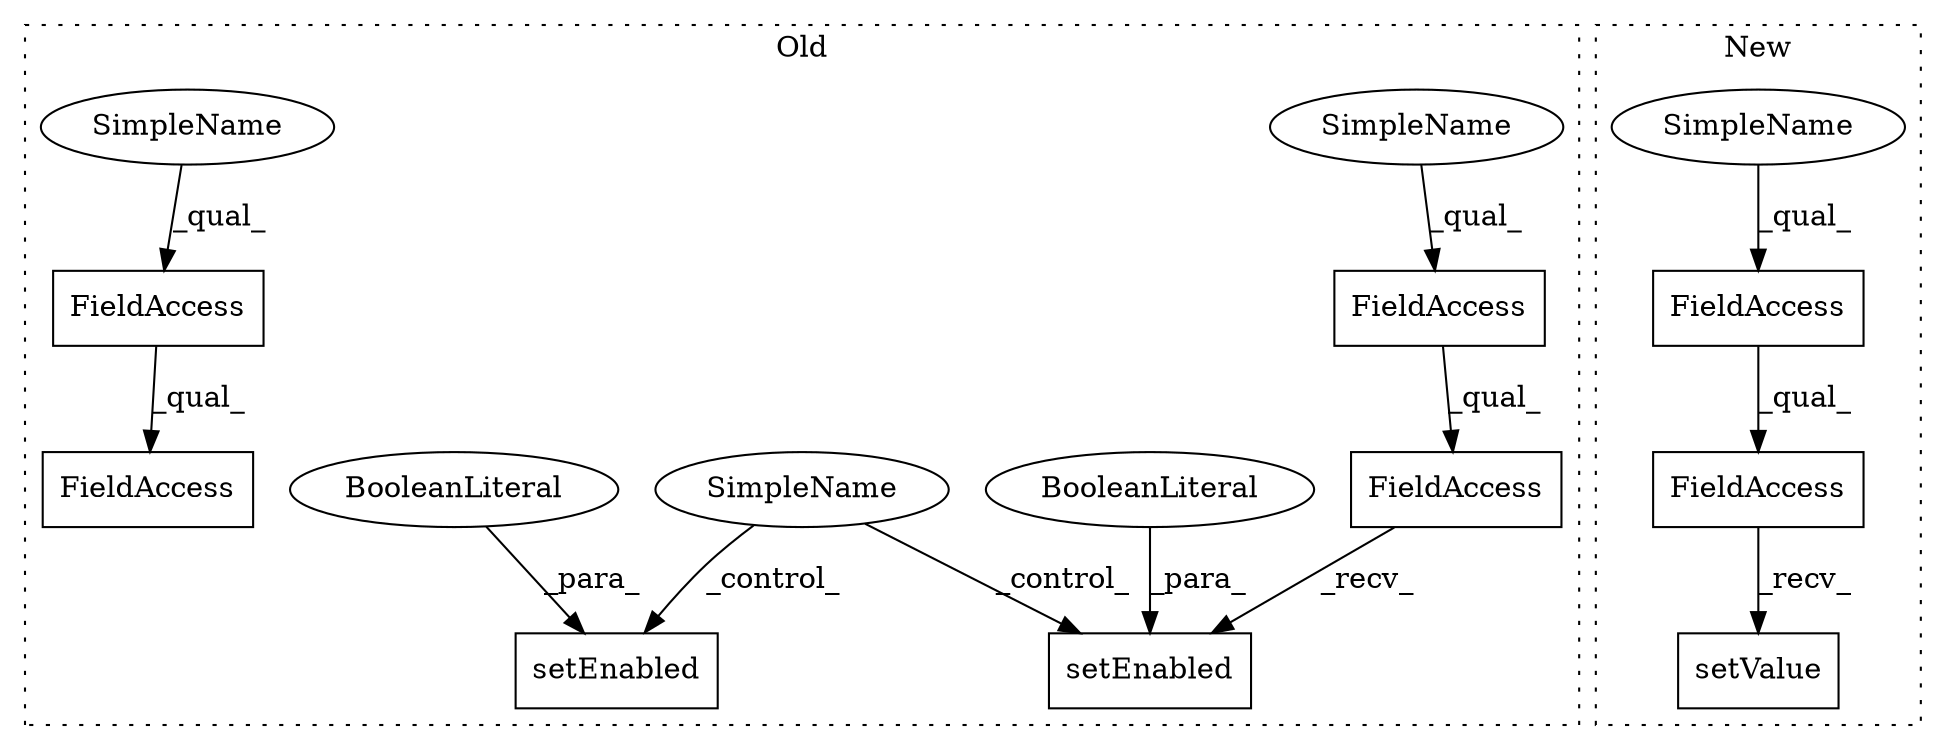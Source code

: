 digraph G {
subgraph cluster0 {
1 [label="setEnabled" a="32" s="5389,5404" l="11,1" shape="box"];
3 [label="BooleanLiteral" a="9" s="5400" l="4" shape="ellipse"];
4 [label="FieldAccess" a="22" s="5366" l="22" shape="box"];
5 [label="FieldAccess" a="22" s="5366" l="12" shape="box"];
8 [label="SimpleName" a="42" s="" l="" shape="ellipse"];
9 [label="setEnabled" a="32" s="5091,5107" l="11,1" shape="box"];
10 [label="BooleanLiteral" a="9" s="5102" l="5" shape="ellipse"];
11 [label="FieldAccess" a="22" s="5246" l="12" shape="box"];
12 [label="FieldAccess" a="22" s="5246" l="22" shape="box"];
13 [label="SimpleName" a="42" s="5366" l="4" shape="ellipse"];
14 [label="SimpleName" a="42" s="5246" l="4" shape="ellipse"];
label = "Old";
style="dotted";
}
subgraph cluster1 {
2 [label="setValue" a="32" s="4747,4798" l="9,1" shape="box"];
6 [label="FieldAccess" a="22" s="4717" l="29" shape="box"];
7 [label="FieldAccess" a="22" s="4717" l="25" shape="box"];
15 [label="SimpleName" a="42" s="4717" l="4" shape="ellipse"];
label = "New";
style="dotted";
}
3 -> 1 [label="_para_"];
4 -> 1 [label="_recv_"];
5 -> 4 [label="_qual_"];
6 -> 2 [label="_recv_"];
7 -> 6 [label="_qual_"];
8 -> 1 [label="_control_"];
8 -> 9 [label="_control_"];
10 -> 9 [label="_para_"];
11 -> 12 [label="_qual_"];
13 -> 5 [label="_qual_"];
14 -> 11 [label="_qual_"];
15 -> 7 [label="_qual_"];
}